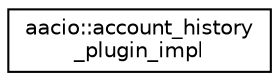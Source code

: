digraph "Graphical Class Hierarchy"
{
  edge [fontname="Helvetica",fontsize="10",labelfontname="Helvetica",labelfontsize="10"];
  node [fontname="Helvetica",fontsize="10",shape=record];
  rankdir="LR";
  Node0 [label="aacio::account_history\l_plugin_impl",height=0.2,width=0.4,color="black", fillcolor="white", style="filled",URL="$classaacio_1_1account__history__plugin__impl.html"];
}
